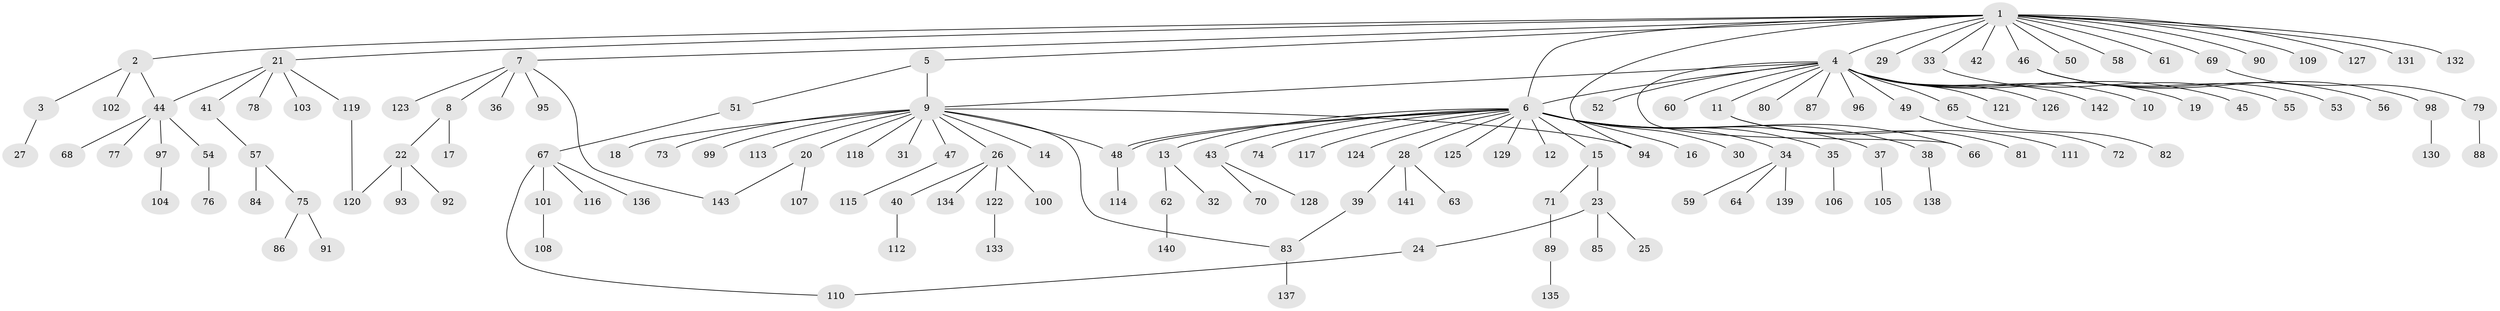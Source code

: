 // Generated by graph-tools (version 1.1) at 2025/01/03/09/25 03:01:50]
// undirected, 143 vertices, 153 edges
graph export_dot {
graph [start="1"]
  node [color=gray90,style=filled];
  1;
  2;
  3;
  4;
  5;
  6;
  7;
  8;
  9;
  10;
  11;
  12;
  13;
  14;
  15;
  16;
  17;
  18;
  19;
  20;
  21;
  22;
  23;
  24;
  25;
  26;
  27;
  28;
  29;
  30;
  31;
  32;
  33;
  34;
  35;
  36;
  37;
  38;
  39;
  40;
  41;
  42;
  43;
  44;
  45;
  46;
  47;
  48;
  49;
  50;
  51;
  52;
  53;
  54;
  55;
  56;
  57;
  58;
  59;
  60;
  61;
  62;
  63;
  64;
  65;
  66;
  67;
  68;
  69;
  70;
  71;
  72;
  73;
  74;
  75;
  76;
  77;
  78;
  79;
  80;
  81;
  82;
  83;
  84;
  85;
  86;
  87;
  88;
  89;
  90;
  91;
  92;
  93;
  94;
  95;
  96;
  97;
  98;
  99;
  100;
  101;
  102;
  103;
  104;
  105;
  106;
  107;
  108;
  109;
  110;
  111;
  112;
  113;
  114;
  115;
  116;
  117;
  118;
  119;
  120;
  121;
  122;
  123;
  124;
  125;
  126;
  127;
  128;
  129;
  130;
  131;
  132;
  133;
  134;
  135;
  136;
  137;
  138;
  139;
  140;
  141;
  142;
  143;
  1 -- 2;
  1 -- 4;
  1 -- 5;
  1 -- 6;
  1 -- 7;
  1 -- 21;
  1 -- 29;
  1 -- 33;
  1 -- 42;
  1 -- 46;
  1 -- 50;
  1 -- 58;
  1 -- 61;
  1 -- 69;
  1 -- 90;
  1 -- 94;
  1 -- 109;
  1 -- 127;
  1 -- 131;
  1 -- 132;
  2 -- 3;
  2 -- 44;
  2 -- 102;
  3 -- 27;
  4 -- 6;
  4 -- 9;
  4 -- 10;
  4 -- 11;
  4 -- 19;
  4 -- 45;
  4 -- 49;
  4 -- 52;
  4 -- 60;
  4 -- 65;
  4 -- 66;
  4 -- 80;
  4 -- 87;
  4 -- 96;
  4 -- 121;
  4 -- 126;
  4 -- 142;
  5 -- 9;
  5 -- 51;
  6 -- 12;
  6 -- 13;
  6 -- 15;
  6 -- 16;
  6 -- 28;
  6 -- 30;
  6 -- 34;
  6 -- 35;
  6 -- 37;
  6 -- 38;
  6 -- 43;
  6 -- 48;
  6 -- 48;
  6 -- 66;
  6 -- 74;
  6 -- 117;
  6 -- 124;
  6 -- 125;
  6 -- 129;
  7 -- 8;
  7 -- 36;
  7 -- 95;
  7 -- 123;
  7 -- 143;
  8 -- 17;
  8 -- 22;
  9 -- 14;
  9 -- 18;
  9 -- 20;
  9 -- 26;
  9 -- 31;
  9 -- 47;
  9 -- 48;
  9 -- 73;
  9 -- 83;
  9 -- 94;
  9 -- 99;
  9 -- 113;
  9 -- 118;
  11 -- 81;
  11 -- 111;
  13 -- 32;
  13 -- 62;
  15 -- 23;
  15 -- 71;
  20 -- 107;
  20 -- 143;
  21 -- 41;
  21 -- 44;
  21 -- 78;
  21 -- 103;
  21 -- 119;
  22 -- 92;
  22 -- 93;
  22 -- 120;
  23 -- 24;
  23 -- 25;
  23 -- 85;
  24 -- 110;
  26 -- 40;
  26 -- 100;
  26 -- 122;
  26 -- 134;
  28 -- 39;
  28 -- 63;
  28 -- 141;
  33 -- 55;
  34 -- 59;
  34 -- 64;
  34 -- 139;
  35 -- 106;
  37 -- 105;
  38 -- 138;
  39 -- 83;
  40 -- 112;
  41 -- 57;
  43 -- 70;
  43 -- 128;
  44 -- 54;
  44 -- 68;
  44 -- 77;
  44 -- 97;
  46 -- 53;
  46 -- 56;
  46 -- 98;
  47 -- 115;
  48 -- 114;
  49 -- 72;
  51 -- 67;
  54 -- 76;
  57 -- 75;
  57 -- 84;
  62 -- 140;
  65 -- 82;
  67 -- 101;
  67 -- 110;
  67 -- 116;
  67 -- 136;
  69 -- 79;
  71 -- 89;
  75 -- 86;
  75 -- 91;
  79 -- 88;
  83 -- 137;
  89 -- 135;
  97 -- 104;
  98 -- 130;
  101 -- 108;
  119 -- 120;
  122 -- 133;
}
